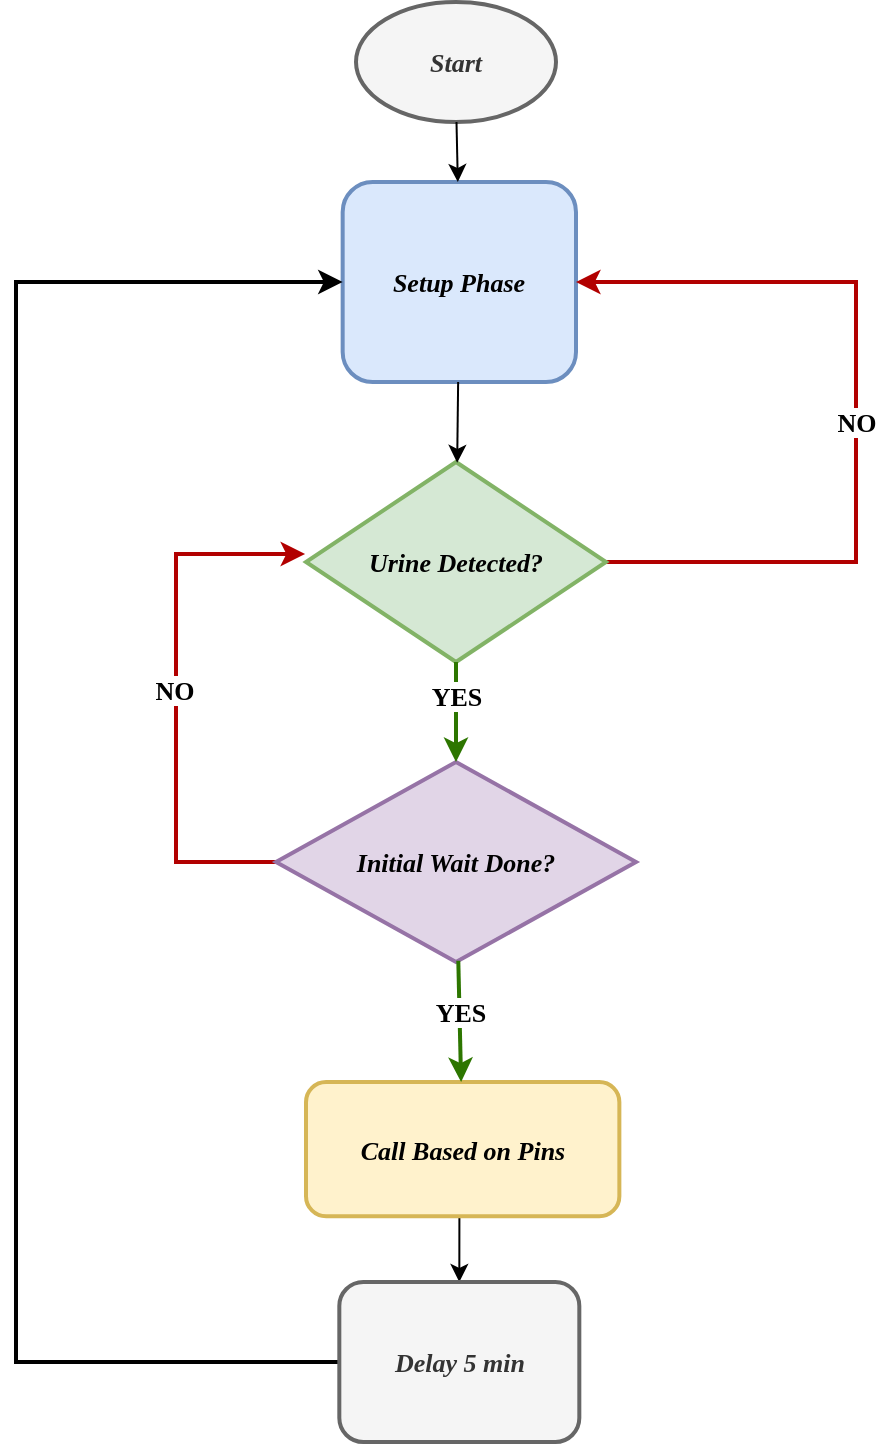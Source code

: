 <mxfile version="24.6.5" type="github">
  <diagram name="Water Detection Flowchart" id="MxOlBU5HVFOdAPnkr_2M">
    <mxGraphModel dx="1024" dy="564" grid="1" gridSize="10" guides="1" tooltips="1" connect="1" arrows="1" fold="1" page="1" pageScale="1" pageWidth="850" pageHeight="1100" math="0" shadow="0">
      <root>
        <mxCell id="0" />
        <mxCell id="1" parent="0" />
        <mxCell id="22_dL7FneAhgLtqru_zd-31" value="Start" style="ellipse;whiteSpace=wrap;html=1;fontStyle=3;fontFamily=Verdana;strokeWidth=2;fillColor=#f5f5f5;fontColor=#333333;strokeColor=#666666;fontSize=13;" vertex="1" parent="1">
          <mxGeometry x="580" y="50" width="100" height="60" as="geometry" />
        </mxCell>
        <mxCell id="22_dL7FneAhgLtqru_zd-32" value="Setup Phase" style="rounded=1;whiteSpace=wrap;html=1;fontStyle=3;fontFamily=Verdana;strokeWidth=2;fillColor=#dae8fc;strokeColor=#6c8ebf;fontSize=13;" vertex="1" parent="1">
          <mxGeometry x="573.33" y="140" width="116.67" height="100" as="geometry" />
        </mxCell>
        <mxCell id="22_dL7FneAhgLtqru_zd-50" style="edgeStyle=orthogonalEdgeStyle;rounded=0;orthogonalLoop=1;jettySize=auto;html=1;exitX=1;exitY=0.5;exitDx=0;exitDy=0;entryX=1;entryY=0.5;entryDx=0;entryDy=0;fontStyle=3;fontFamily=Verdana;fontColor=#FF0011;fillColor=#e51400;strokeColor=#B20000;strokeWidth=2;flowAnimation=0;shadow=0;fontSize=13;" edge="1" parent="1" source="22_dL7FneAhgLtqru_zd-34" target="22_dL7FneAhgLtqru_zd-32">
          <mxGeometry relative="1" as="geometry">
            <mxPoint x="790" y="190" as="targetPoint" />
            <Array as="points">
              <mxPoint x="830" y="330" />
              <mxPoint x="830" y="190" />
            </Array>
          </mxGeometry>
        </mxCell>
        <mxCell id="22_dL7FneAhgLtqru_zd-55" value="&lt;div style=&quot;font-size: 13px;&quot;&gt;NO&lt;/div&gt;" style="edgeLabel;html=1;align=center;verticalAlign=middle;resizable=0;points=[];fontColor=#000000;fontFamily=Verdana;fontSize=13;fontStyle=1" vertex="1" connectable="0" parent="22_dL7FneAhgLtqru_zd-50">
          <mxGeometry x="-0.038" relative="1" as="geometry">
            <mxPoint as="offset" />
          </mxGeometry>
        </mxCell>
        <mxCell id="22_dL7FneAhgLtqru_zd-34" value="Urine Detected?" style="rhombus;whiteSpace=wrap;html=1;fontStyle=3;fontFamily=Verdana;fillColor=#d5e8d4;strokeColor=#82b366;strokeWidth=2;fontSize=13;" vertex="1" parent="1">
          <mxGeometry x="555" y="280" width="150" height="100" as="geometry" />
        </mxCell>
        <mxCell id="22_dL7FneAhgLtqru_zd-51" style="edgeStyle=orthogonalEdgeStyle;rounded=0;orthogonalLoop=1;jettySize=auto;html=1;entryX=-0.003;entryY=0.46;entryDx=0;entryDy=0;entryPerimeter=0;fontStyle=3;fontFamily=Verdana;strokeWidth=2;fillColor=#e51400;strokeColor=#B20000;fontSize=13;" edge="1" parent="1" source="22_dL7FneAhgLtqru_zd-35" target="22_dL7FneAhgLtqru_zd-34">
          <mxGeometry relative="1" as="geometry">
            <mxPoint x="470" y="340" as="targetPoint" />
            <Array as="points">
              <mxPoint x="490" y="480" />
              <mxPoint x="490" y="326" />
            </Array>
          </mxGeometry>
        </mxCell>
        <mxCell id="22_dL7FneAhgLtqru_zd-56" value="&lt;div style=&quot;font-size: 13px;&quot;&gt;NO&lt;/div&gt;" style="edgeLabel;html=1;align=center;verticalAlign=middle;resizable=0;points=[];fontColor=#000000;fontFamily=Verdana;fontSize=13;fontStyle=1" vertex="1" connectable="0" parent="22_dL7FneAhgLtqru_zd-51">
          <mxGeometry x="0.011" y="1" relative="1" as="geometry">
            <mxPoint as="offset" />
          </mxGeometry>
        </mxCell>
        <mxCell id="22_dL7FneAhgLtqru_zd-35" value="Initial Wait Done?" style="rhombus;whiteSpace=wrap;html=1;fontStyle=3;fontFamily=Verdana;strokeWidth=2;fillColor=#e1d5e7;strokeColor=#9673a6;fontSize=13;" vertex="1" parent="1">
          <mxGeometry x="540" y="430" width="180" height="100" as="geometry" />
        </mxCell>
        <mxCell id="22_dL7FneAhgLtqru_zd-52" style="edgeStyle=orthogonalEdgeStyle;rounded=0;orthogonalLoop=1;jettySize=auto;html=1;exitX=0.5;exitY=1;exitDx=0;exitDy=0;entryX=0.5;entryY=0;entryDx=0;entryDy=0;fontStyle=3;fontFamily=Verdana;fontSize=13;" edge="1" parent="1" source="22_dL7FneAhgLtqru_zd-36" target="22_dL7FneAhgLtqru_zd-37">
          <mxGeometry relative="1" as="geometry" />
        </mxCell>
        <mxCell id="22_dL7FneAhgLtqru_zd-36" value="Call Based on Pins" style="rounded=1;whiteSpace=wrap;html=1;fontStyle=3;fontFamily=Verdana;strokeWidth=2;fillColor=#fff2cc;strokeColor=#d6b656;fontSize=13;" vertex="1" parent="1">
          <mxGeometry x="555" y="590" width="156.68" height="67.15" as="geometry" />
        </mxCell>
        <mxCell id="22_dL7FneAhgLtqru_zd-54" style="edgeStyle=orthogonalEdgeStyle;rounded=0;orthogonalLoop=1;jettySize=auto;html=1;exitX=0;exitY=0.5;exitDx=0;exitDy=0;entryX=0;entryY=0.5;entryDx=0;entryDy=0;fontStyle=3;fontFamily=Verdana;strokeWidth=2;fontSize=13;" edge="1" parent="1" source="22_dL7FneAhgLtqru_zd-37" target="22_dL7FneAhgLtqru_zd-32">
          <mxGeometry relative="1" as="geometry">
            <mxPoint x="420" y="240" as="targetPoint" />
            <Array as="points">
              <mxPoint x="410" y="730" />
              <mxPoint x="410" y="190" />
            </Array>
          </mxGeometry>
        </mxCell>
        <mxCell id="22_dL7FneAhgLtqru_zd-37" value="Delay 5 min" style="rounded=1;whiteSpace=wrap;html=1;fontStyle=3;fontFamily=Verdana;strokeWidth=2;fillColor=#f5f5f5;fontColor=#333333;strokeColor=#666666;fontSize=13;" vertex="1" parent="1">
          <mxGeometry x="571.66" y="690" width="120" height="80" as="geometry" />
        </mxCell>
        <mxCell id="22_dL7FneAhgLtqru_zd-41" style="fontStyle=3;fontFamily=Verdana;fontSize=13;" edge="1" parent="1" source="22_dL7FneAhgLtqru_zd-31" target="22_dL7FneAhgLtqru_zd-32">
          <mxGeometry relative="1" as="geometry" />
        </mxCell>
        <mxCell id="22_dL7FneAhgLtqru_zd-42" style="fontStyle=3;fontFamily=Verdana;fontSize=13;" edge="1" parent="1" source="22_dL7FneAhgLtqru_zd-32" target="22_dL7FneAhgLtqru_zd-34">
          <mxGeometry relative="1" as="geometry">
            <mxPoint x="631.662" y="290" as="targetPoint" />
          </mxGeometry>
        </mxCell>
        <mxCell id="22_dL7FneAhgLtqru_zd-44" style="fontStyle=3;fontFamily=Verdana;strokeWidth=2;fillColor=#60a917;strokeColor=#2D7600;fontSize=13;" edge="1" parent="1" source="22_dL7FneAhgLtqru_zd-34" target="22_dL7FneAhgLtqru_zd-35">
          <mxGeometry relative="1" as="geometry" />
        </mxCell>
        <mxCell id="22_dL7FneAhgLtqru_zd-57" value="&lt;div style=&quot;font-size: 13px;&quot;&gt;YES&lt;/div&gt;" style="edgeLabel;html=1;align=center;verticalAlign=middle;resizable=0;points=[];fontFamily=Verdana;fontSize=13;fontStyle=1" vertex="1" connectable="0" parent="22_dL7FneAhgLtqru_zd-44">
          <mxGeometry x="-0.343" relative="1" as="geometry">
            <mxPoint as="offset" />
          </mxGeometry>
        </mxCell>
        <mxCell id="22_dL7FneAhgLtqru_zd-45" style="fontStyle=3;fontFamily=Verdana;strokeWidth=2;fillColor=#60a917;strokeColor=#2D7600;fontSize=13;" edge="1" parent="1" source="22_dL7FneAhgLtqru_zd-35" target="22_dL7FneAhgLtqru_zd-36">
          <mxGeometry relative="1" as="geometry" />
        </mxCell>
        <mxCell id="22_dL7FneAhgLtqru_zd-58" value="&lt;div style=&quot;font-size: 13px;&quot;&gt;YES&lt;/div&gt;" style="edgeLabel;html=1;align=center;verticalAlign=middle;resizable=0;points=[];fontFamily=Verdana;fontSize=13;fontStyle=1" vertex="1" connectable="0" parent="22_dL7FneAhgLtqru_zd-45">
          <mxGeometry x="-0.183" relative="1" as="geometry">
            <mxPoint as="offset" />
          </mxGeometry>
        </mxCell>
      </root>
    </mxGraphModel>
  </diagram>
</mxfile>
